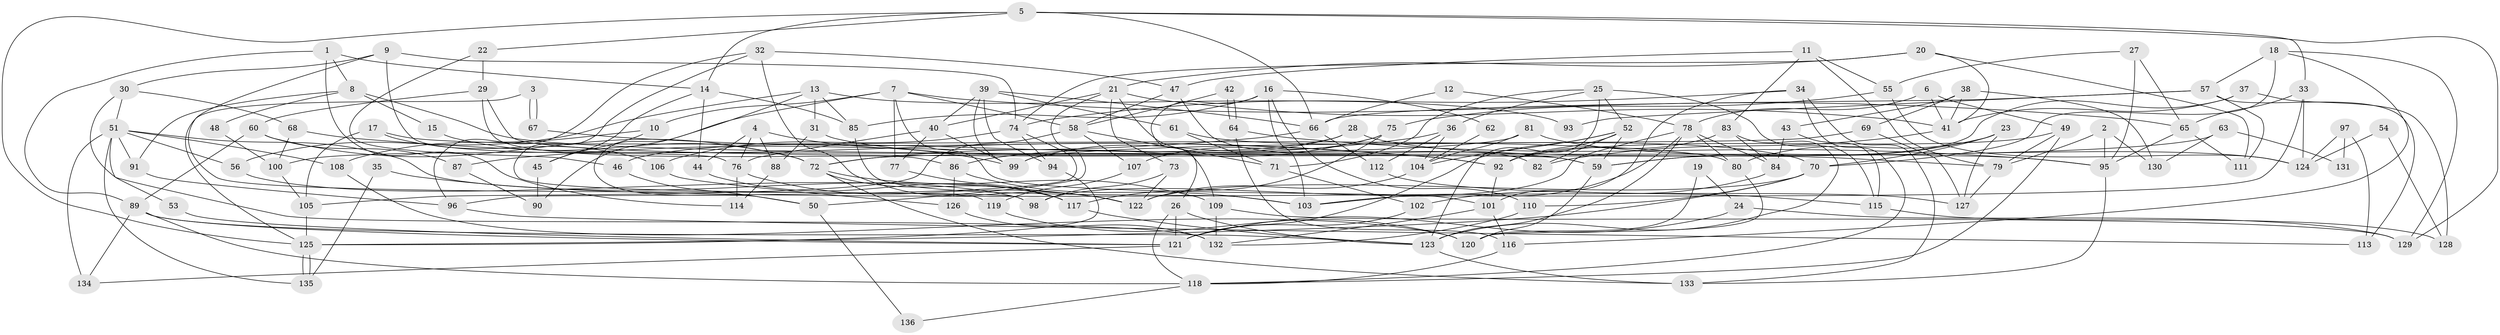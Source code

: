 // coarse degree distribution, {4: 0.23711340206185566, 6: 0.09278350515463918, 5: 0.13402061855670103, 3: 0.29896907216494845, 10: 0.041237113402061855, 2: 0.09278350515463918, 9: 0.010309278350515464, 12: 0.010309278350515464, 7: 0.030927835051546393, 11: 0.010309278350515464, 8: 0.010309278350515464, 13: 0.010309278350515464, 15: 0.010309278350515464, 1: 0.010309278350515464}
// Generated by graph-tools (version 1.1) at 2025/51/03/04/25 22:51:09]
// undirected, 136 vertices, 272 edges
graph export_dot {
  node [color=gray90,style=filled];
  1;
  2;
  3;
  4;
  5;
  6;
  7;
  8;
  9;
  10;
  11;
  12;
  13;
  14;
  15;
  16;
  17;
  18;
  19;
  20;
  21;
  22;
  23;
  24;
  25;
  26;
  27;
  28;
  29;
  30;
  31;
  32;
  33;
  34;
  35;
  36;
  37;
  38;
  39;
  40;
  41;
  42;
  43;
  44;
  45;
  46;
  47;
  48;
  49;
  50;
  51;
  52;
  53;
  54;
  55;
  56;
  57;
  58;
  59;
  60;
  61;
  62;
  63;
  64;
  65;
  66;
  67;
  68;
  69;
  70;
  71;
  72;
  73;
  74;
  75;
  76;
  77;
  78;
  79;
  80;
  81;
  82;
  83;
  84;
  85;
  86;
  87;
  88;
  89;
  90;
  91;
  92;
  93;
  94;
  95;
  96;
  97;
  98;
  99;
  100;
  101;
  102;
  103;
  104;
  105;
  106;
  107;
  108;
  109;
  110;
  111;
  112;
  113;
  114;
  115;
  116;
  117;
  118;
  119;
  120;
  121;
  122;
  123;
  124;
  125;
  126;
  127;
  128;
  129;
  130;
  131;
  132;
  133;
  134;
  135;
  136;
  1 -- 89;
  1 -- 14;
  1 -- 8;
  1 -- 114;
  2 -- 79;
  2 -- 95;
  2 -- 130;
  3 -- 67;
  3 -- 67;
  3 -- 125;
  4 -- 99;
  4 -- 76;
  4 -- 44;
  4 -- 88;
  5 -- 14;
  5 -- 125;
  5 -- 22;
  5 -- 33;
  5 -- 66;
  5 -- 129;
  6 -- 49;
  6 -- 41;
  6 -- 78;
  7 -- 65;
  7 -- 77;
  7 -- 10;
  7 -- 58;
  7 -- 90;
  7 -- 101;
  8 -- 95;
  8 -- 15;
  8 -- 48;
  8 -- 91;
  9 -- 76;
  9 -- 30;
  9 -- 74;
  9 -- 119;
  10 -- 45;
  10 -- 108;
  11 -- 79;
  11 -- 83;
  11 -- 47;
  11 -- 55;
  12 -- 66;
  12 -- 78;
  13 -- 85;
  13 -- 56;
  13 -- 31;
  13 -- 50;
  13 -- 93;
  14 -- 44;
  14 -- 85;
  14 -- 45;
  15 -- 72;
  16 -- 110;
  16 -- 26;
  16 -- 62;
  16 -- 85;
  16 -- 103;
  17 -- 80;
  17 -- 106;
  17 -- 105;
  18 -- 70;
  18 -- 129;
  18 -- 57;
  18 -- 116;
  19 -- 120;
  19 -- 24;
  20 -- 21;
  20 -- 74;
  20 -- 41;
  20 -- 111;
  21 -- 41;
  21 -- 40;
  21 -- 50;
  21 -- 73;
  21 -- 109;
  22 -- 29;
  22 -- 46;
  23 -- 127;
  23 -- 80;
  23 -- 59;
  23 -- 70;
  24 -- 121;
  24 -- 129;
  25 -- 36;
  25 -- 123;
  25 -- 52;
  25 -- 71;
  25 -- 115;
  26 -- 123;
  26 -- 118;
  26 -- 121;
  27 -- 95;
  27 -- 65;
  27 -- 55;
  28 -- 46;
  28 -- 79;
  28 -- 99;
  29 -- 86;
  29 -- 59;
  29 -- 60;
  30 -- 132;
  30 -- 51;
  30 -- 68;
  31 -- 59;
  31 -- 88;
  32 -- 47;
  32 -- 98;
  32 -- 96;
  32 -- 122;
  33 -- 124;
  33 -- 65;
  33 -- 103;
  34 -- 101;
  34 -- 118;
  34 -- 74;
  34 -- 133;
  35 -- 135;
  35 -- 122;
  36 -- 104;
  36 -- 72;
  36 -- 112;
  37 -- 41;
  37 -- 59;
  37 -- 128;
  38 -- 43;
  38 -- 41;
  38 -- 69;
  38 -- 130;
  39 -- 94;
  39 -- 99;
  39 -- 40;
  39 -- 61;
  39 -- 66;
  40 -- 76;
  40 -- 77;
  40 -- 99;
  41 -- 82;
  42 -- 58;
  42 -- 64;
  42 -- 64;
  43 -- 115;
  43 -- 84;
  44 -- 117;
  45 -- 90;
  46 -- 50;
  47 -- 58;
  47 -- 82;
  48 -- 100;
  49 -- 92;
  49 -- 118;
  49 -- 79;
  50 -- 136;
  51 -- 91;
  51 -- 134;
  51 -- 53;
  51 -- 56;
  51 -- 108;
  51 -- 127;
  51 -- 135;
  52 -- 121;
  52 -- 59;
  52 -- 82;
  52 -- 92;
  52 -- 104;
  53 -- 121;
  54 -- 124;
  54 -- 128;
  55 -- 75;
  55 -- 124;
  56 -- 98;
  57 -- 66;
  57 -- 93;
  57 -- 111;
  57 -- 113;
  58 -- 105;
  58 -- 71;
  58 -- 107;
  59 -- 120;
  60 -- 72;
  60 -- 87;
  60 -- 89;
  61 -- 71;
  61 -- 70;
  62 -- 104;
  63 -- 130;
  63 -- 72;
  63 -- 131;
  64 -- 95;
  64 -- 116;
  65 -- 111;
  65 -- 95;
  66 -- 87;
  66 -- 112;
  67 -- 92;
  68 -- 92;
  68 -- 100;
  69 -- 99;
  69 -- 127;
  70 -- 110;
  70 -- 122;
  70 -- 125;
  71 -- 102;
  72 -- 117;
  72 -- 133;
  72 -- 109;
  73 -- 122;
  73 -- 98;
  74 -- 94;
  74 -- 96;
  74 -- 106;
  75 -- 107;
  75 -- 86;
  75 -- 117;
  76 -- 122;
  76 -- 114;
  77 -- 117;
  78 -- 103;
  78 -- 80;
  78 -- 84;
  78 -- 98;
  78 -- 123;
  79 -- 127;
  80 -- 120;
  81 -- 104;
  81 -- 100;
  81 -- 124;
  83 -- 123;
  83 -- 92;
  83 -- 84;
  84 -- 102;
  85 -- 103;
  86 -- 103;
  86 -- 126;
  87 -- 90;
  88 -- 114;
  89 -- 121;
  89 -- 118;
  89 -- 123;
  89 -- 134;
  91 -- 96;
  92 -- 101;
  94 -- 125;
  95 -- 133;
  96 -- 113;
  97 -- 113;
  97 -- 124;
  97 -- 131;
  100 -- 105;
  101 -- 116;
  101 -- 132;
  102 -- 121;
  104 -- 122;
  105 -- 125;
  106 -- 126;
  107 -- 119;
  108 -- 120;
  109 -- 129;
  109 -- 132;
  110 -- 132;
  112 -- 115;
  115 -- 128;
  116 -- 118;
  117 -- 123;
  118 -- 136;
  119 -- 120;
  121 -- 134;
  123 -- 133;
  125 -- 135;
  125 -- 135;
  126 -- 132;
}
